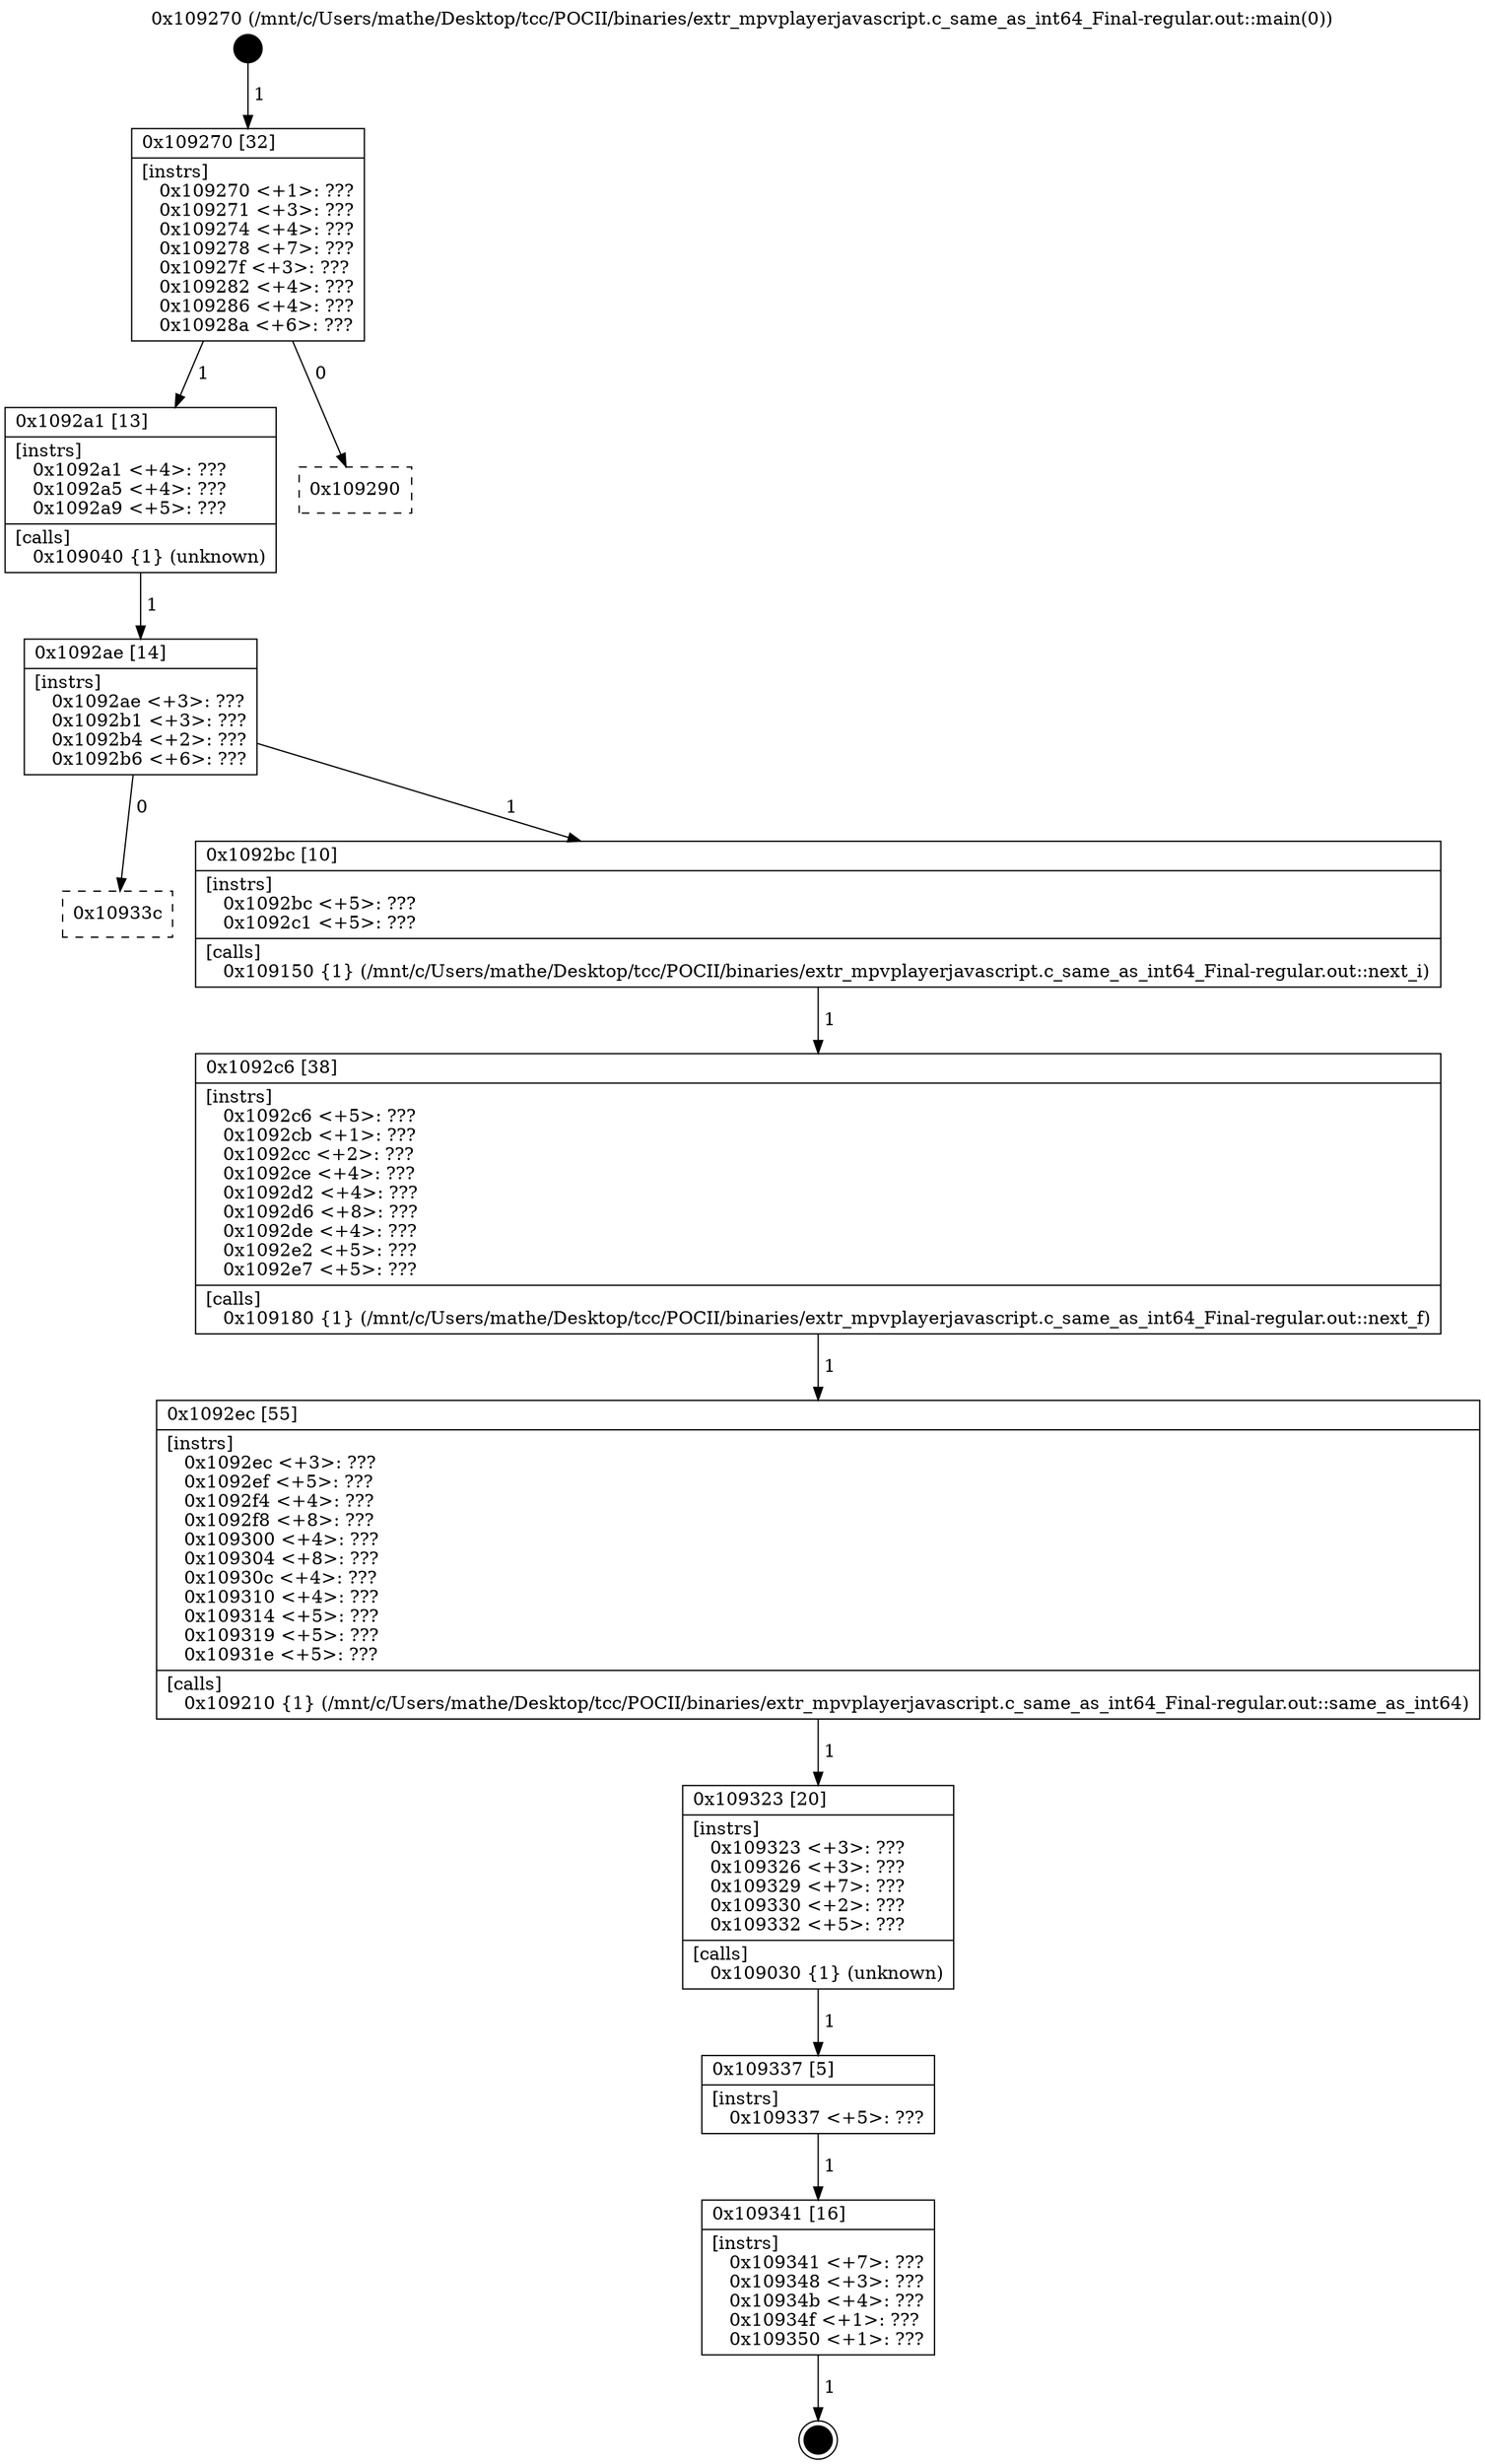 digraph "0x109270" {
  label = "0x109270 (/mnt/c/Users/mathe/Desktop/tcc/POCII/binaries/extr_mpvplayerjavascript.c_same_as_int64_Final-regular.out::main(0))"
  labelloc = "t"
  node[shape=record]

  Entry [label="",width=0.3,height=0.3,shape=circle,fillcolor=black,style=filled]
  "0x109270" [label="{
     0x109270 [32]\l
     | [instrs]\l
     &nbsp;&nbsp;0x109270 \<+1\>: ???\l
     &nbsp;&nbsp;0x109271 \<+3\>: ???\l
     &nbsp;&nbsp;0x109274 \<+4\>: ???\l
     &nbsp;&nbsp;0x109278 \<+7\>: ???\l
     &nbsp;&nbsp;0x10927f \<+3\>: ???\l
     &nbsp;&nbsp;0x109282 \<+4\>: ???\l
     &nbsp;&nbsp;0x109286 \<+4\>: ???\l
     &nbsp;&nbsp;0x10928a \<+6\>: ???\l
  }"]
  "0x1092a1" [label="{
     0x1092a1 [13]\l
     | [instrs]\l
     &nbsp;&nbsp;0x1092a1 \<+4\>: ???\l
     &nbsp;&nbsp;0x1092a5 \<+4\>: ???\l
     &nbsp;&nbsp;0x1092a9 \<+5\>: ???\l
     | [calls]\l
     &nbsp;&nbsp;0x109040 \{1\} (unknown)\l
  }"]
  "0x109290" [label="{
     0x109290\l
  }", style=dashed]
  "0x1092ae" [label="{
     0x1092ae [14]\l
     | [instrs]\l
     &nbsp;&nbsp;0x1092ae \<+3\>: ???\l
     &nbsp;&nbsp;0x1092b1 \<+3\>: ???\l
     &nbsp;&nbsp;0x1092b4 \<+2\>: ???\l
     &nbsp;&nbsp;0x1092b6 \<+6\>: ???\l
  }"]
  "0x10933c" [label="{
     0x10933c\l
  }", style=dashed]
  "0x1092bc" [label="{
     0x1092bc [10]\l
     | [instrs]\l
     &nbsp;&nbsp;0x1092bc \<+5\>: ???\l
     &nbsp;&nbsp;0x1092c1 \<+5\>: ???\l
     | [calls]\l
     &nbsp;&nbsp;0x109150 \{1\} (/mnt/c/Users/mathe/Desktop/tcc/POCII/binaries/extr_mpvplayerjavascript.c_same_as_int64_Final-regular.out::next_i)\l
  }"]
  Exit [label="",width=0.3,height=0.3,shape=circle,fillcolor=black,style=filled,peripheries=2]
  "0x1092c6" [label="{
     0x1092c6 [38]\l
     | [instrs]\l
     &nbsp;&nbsp;0x1092c6 \<+5\>: ???\l
     &nbsp;&nbsp;0x1092cb \<+1\>: ???\l
     &nbsp;&nbsp;0x1092cc \<+2\>: ???\l
     &nbsp;&nbsp;0x1092ce \<+4\>: ???\l
     &nbsp;&nbsp;0x1092d2 \<+4\>: ???\l
     &nbsp;&nbsp;0x1092d6 \<+8\>: ???\l
     &nbsp;&nbsp;0x1092de \<+4\>: ???\l
     &nbsp;&nbsp;0x1092e2 \<+5\>: ???\l
     &nbsp;&nbsp;0x1092e7 \<+5\>: ???\l
     | [calls]\l
     &nbsp;&nbsp;0x109180 \{1\} (/mnt/c/Users/mathe/Desktop/tcc/POCII/binaries/extr_mpvplayerjavascript.c_same_as_int64_Final-regular.out::next_f)\l
  }"]
  "0x1092ec" [label="{
     0x1092ec [55]\l
     | [instrs]\l
     &nbsp;&nbsp;0x1092ec \<+3\>: ???\l
     &nbsp;&nbsp;0x1092ef \<+5\>: ???\l
     &nbsp;&nbsp;0x1092f4 \<+4\>: ???\l
     &nbsp;&nbsp;0x1092f8 \<+8\>: ???\l
     &nbsp;&nbsp;0x109300 \<+4\>: ???\l
     &nbsp;&nbsp;0x109304 \<+8\>: ???\l
     &nbsp;&nbsp;0x10930c \<+4\>: ???\l
     &nbsp;&nbsp;0x109310 \<+4\>: ???\l
     &nbsp;&nbsp;0x109314 \<+5\>: ???\l
     &nbsp;&nbsp;0x109319 \<+5\>: ???\l
     &nbsp;&nbsp;0x10931e \<+5\>: ???\l
     | [calls]\l
     &nbsp;&nbsp;0x109210 \{1\} (/mnt/c/Users/mathe/Desktop/tcc/POCII/binaries/extr_mpvplayerjavascript.c_same_as_int64_Final-regular.out::same_as_int64)\l
  }"]
  "0x109323" [label="{
     0x109323 [20]\l
     | [instrs]\l
     &nbsp;&nbsp;0x109323 \<+3\>: ???\l
     &nbsp;&nbsp;0x109326 \<+3\>: ???\l
     &nbsp;&nbsp;0x109329 \<+7\>: ???\l
     &nbsp;&nbsp;0x109330 \<+2\>: ???\l
     &nbsp;&nbsp;0x109332 \<+5\>: ???\l
     | [calls]\l
     &nbsp;&nbsp;0x109030 \{1\} (unknown)\l
  }"]
  "0x109337" [label="{
     0x109337 [5]\l
     | [instrs]\l
     &nbsp;&nbsp;0x109337 \<+5\>: ???\l
  }"]
  "0x109341" [label="{
     0x109341 [16]\l
     | [instrs]\l
     &nbsp;&nbsp;0x109341 \<+7\>: ???\l
     &nbsp;&nbsp;0x109348 \<+3\>: ???\l
     &nbsp;&nbsp;0x10934b \<+4\>: ???\l
     &nbsp;&nbsp;0x10934f \<+1\>: ???\l
     &nbsp;&nbsp;0x109350 \<+1\>: ???\l
  }"]
  Entry -> "0x109270" [label=" 1"]
  "0x109270" -> "0x1092a1" [label=" 1"]
  "0x109270" -> "0x109290" [label=" 0"]
  "0x1092a1" -> "0x1092ae" [label=" 1"]
  "0x1092ae" -> "0x10933c" [label=" 0"]
  "0x1092ae" -> "0x1092bc" [label=" 1"]
  "0x109341" -> Exit [label=" 1"]
  "0x1092bc" -> "0x1092c6" [label=" 1"]
  "0x1092c6" -> "0x1092ec" [label=" 1"]
  "0x1092ec" -> "0x109323" [label=" 1"]
  "0x109323" -> "0x109337" [label=" 1"]
  "0x109337" -> "0x109341" [label=" 1"]
}
